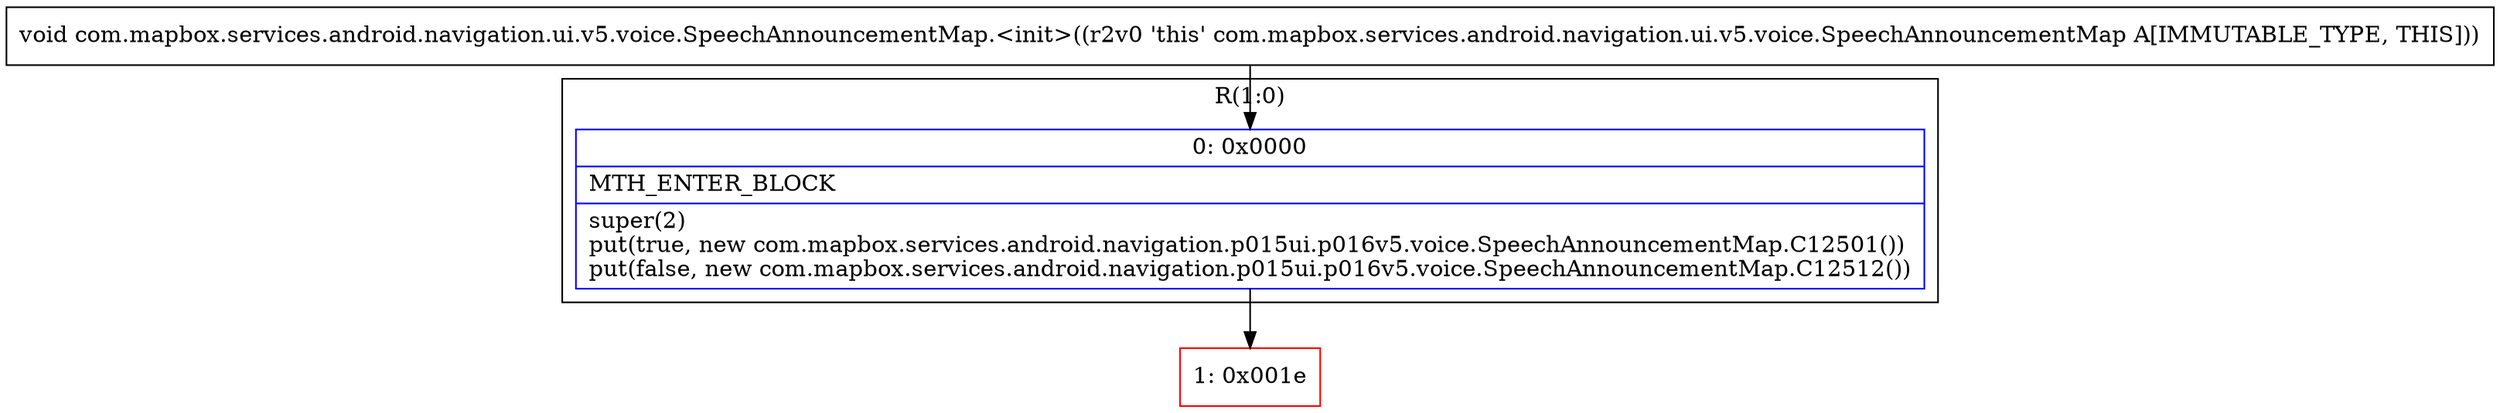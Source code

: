 digraph "CFG forcom.mapbox.services.android.navigation.ui.v5.voice.SpeechAnnouncementMap.\<init\>()V" {
subgraph cluster_Region_254809429 {
label = "R(1:0)";
node [shape=record,color=blue];
Node_0 [shape=record,label="{0\:\ 0x0000|MTH_ENTER_BLOCK\l|super(2)\lput(true, new com.mapbox.services.android.navigation.p015ui.p016v5.voice.SpeechAnnouncementMap.C12501())\lput(false, new com.mapbox.services.android.navigation.p015ui.p016v5.voice.SpeechAnnouncementMap.C12512())\l}"];
}
Node_1 [shape=record,color=red,label="{1\:\ 0x001e}"];
MethodNode[shape=record,label="{void com.mapbox.services.android.navigation.ui.v5.voice.SpeechAnnouncementMap.\<init\>((r2v0 'this' com.mapbox.services.android.navigation.ui.v5.voice.SpeechAnnouncementMap A[IMMUTABLE_TYPE, THIS])) }"];
MethodNode -> Node_0;
Node_0 -> Node_1;
}

